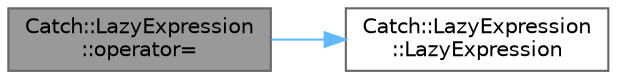 digraph "Catch::LazyExpression::operator="
{
 // LATEX_PDF_SIZE
  bgcolor="transparent";
  edge [fontname=Helvetica,fontsize=10,labelfontname=Helvetica,labelfontsize=10];
  node [fontname=Helvetica,fontsize=10,shape=box,height=0.2,width=0.4];
  rankdir="LR";
  Node1 [id="Node000001",label="Catch::LazyExpression\l::operator=",height=0.2,width=0.4,color="gray40", fillcolor="grey60", style="filled", fontcolor="black",tooltip=" "];
  Node1 -> Node2 [id="edge1_Node000001_Node000002",color="steelblue1",style="solid",tooltip=" "];
  Node2 [id="Node000002",label="Catch::LazyExpression\l::LazyExpression",height=0.2,width=0.4,color="grey40", fillcolor="white", style="filled",URL="$class_catch_1_1_lazy_expression.html#a47186c2487bd4bf871e870ba8048553a",tooltip=" "];
}
